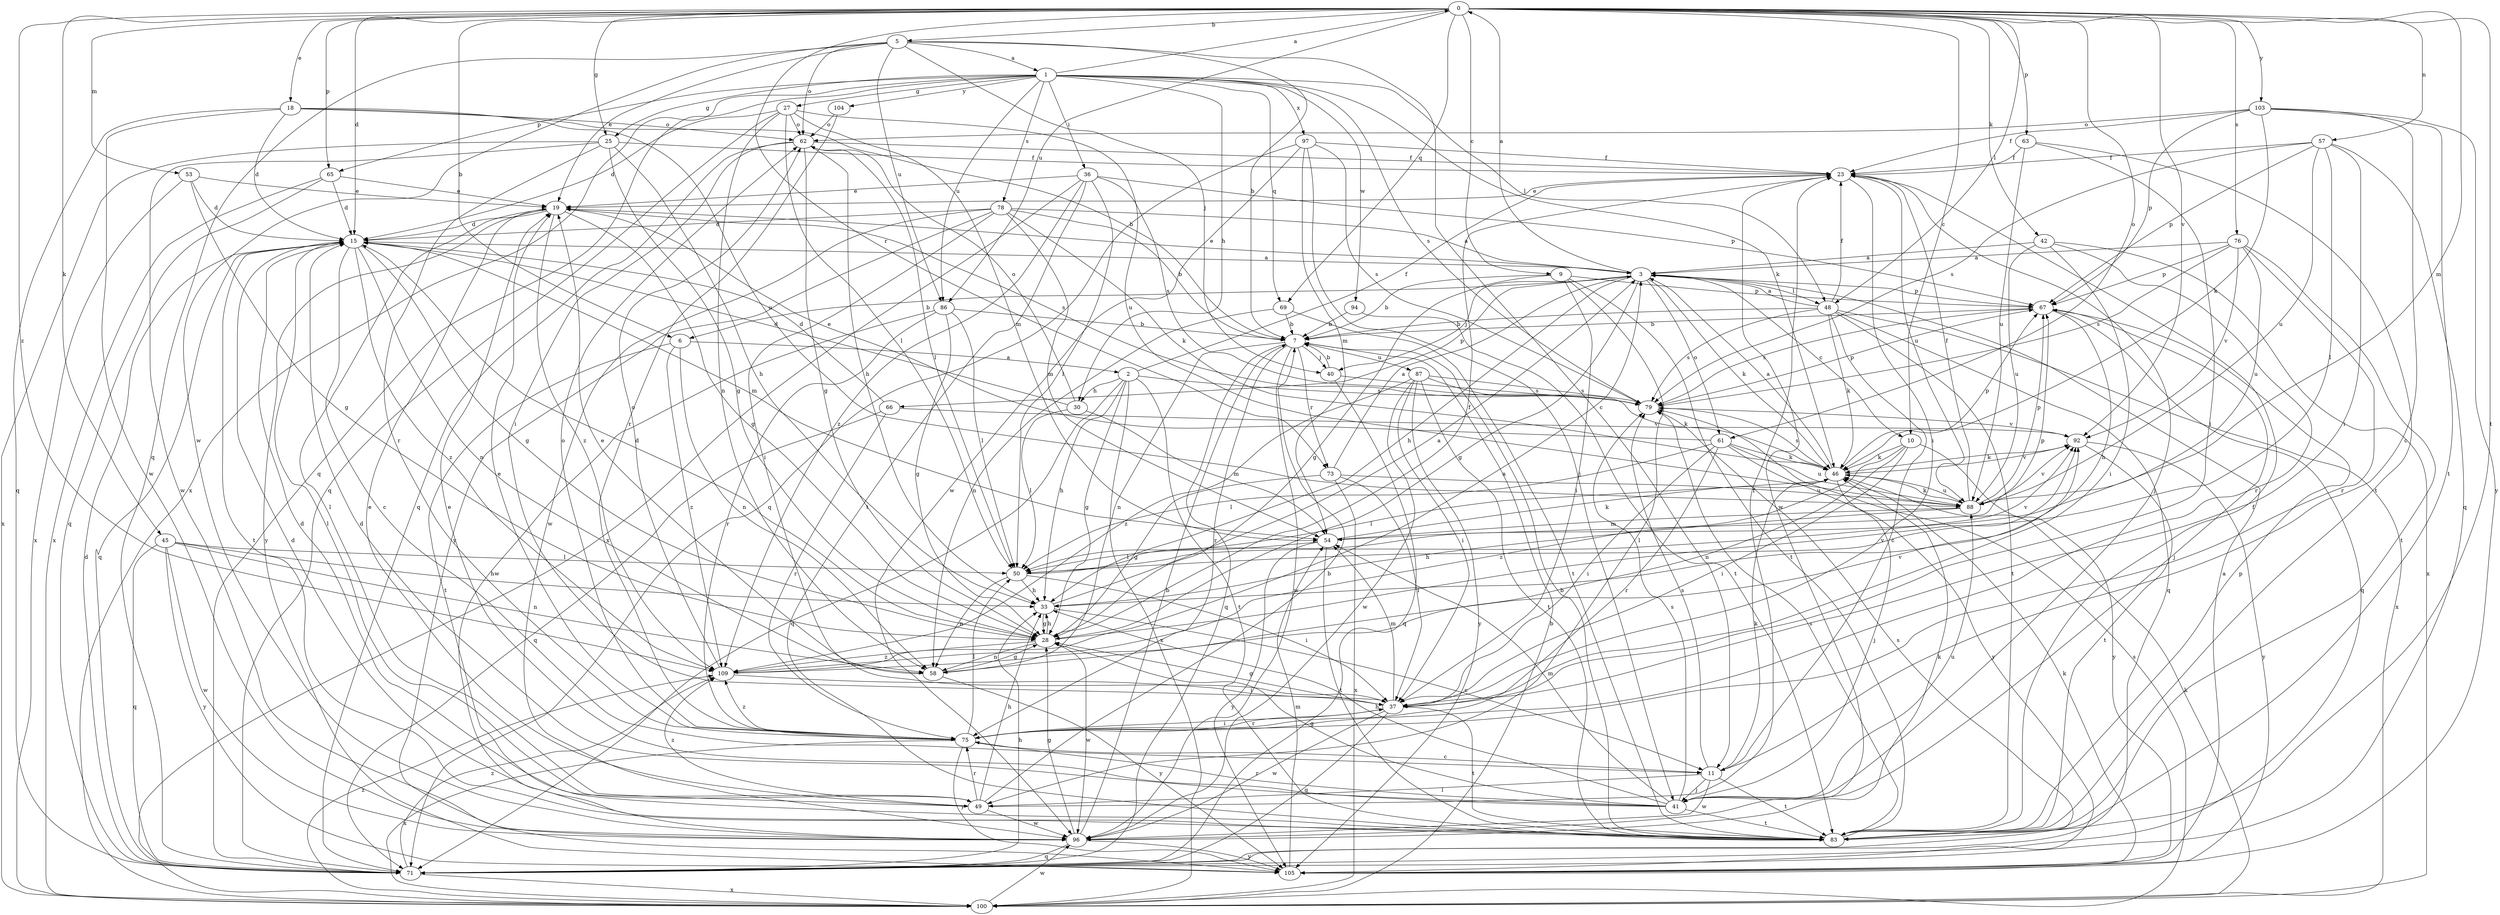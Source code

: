 strict digraph  {
0;
1;
2;
3;
5;
6;
7;
9;
10;
11;
15;
18;
19;
23;
25;
27;
28;
30;
33;
36;
37;
40;
41;
42;
45;
46;
48;
49;
50;
53;
54;
57;
58;
61;
62;
63;
65;
66;
67;
69;
71;
73;
75;
76;
78;
79;
83;
86;
87;
88;
92;
94;
96;
97;
100;
103;
104;
105;
109;
0 -> 5  [label=b];
0 -> 6  [label=b];
0 -> 9  [label=c];
0 -> 10  [label=c];
0 -> 15  [label=d];
0 -> 18  [label=e];
0 -> 25  [label=g];
0 -> 42  [label=k];
0 -> 45  [label=k];
0 -> 48  [label=l];
0 -> 53  [label=m];
0 -> 54  [label=m];
0 -> 57  [label=n];
0 -> 61  [label=o];
0 -> 63  [label=p];
0 -> 65  [label=p];
0 -> 69  [label=q];
0 -> 73  [label=r];
0 -> 76  [label=s];
0 -> 83  [label=t];
0 -> 86  [label=u];
0 -> 92  [label=v];
0 -> 103  [label=y];
0 -> 109  [label=z];
1 -> 0  [label=a];
1 -> 25  [label=g];
1 -> 27  [label=g];
1 -> 30  [label=h];
1 -> 36  [label=i];
1 -> 46  [label=k];
1 -> 48  [label=l];
1 -> 65  [label=p];
1 -> 69  [label=q];
1 -> 71  [label=q];
1 -> 78  [label=s];
1 -> 79  [label=s];
1 -> 86  [label=u];
1 -> 94  [label=w];
1 -> 97  [label=x];
1 -> 100  [label=x];
1 -> 104  [label=y];
2 -> 23  [label=f];
2 -> 28  [label=g];
2 -> 30  [label=h];
2 -> 33  [label=h];
2 -> 71  [label=q];
2 -> 79  [label=s];
2 -> 83  [label=t];
2 -> 100  [label=x];
3 -> 0  [label=a];
3 -> 6  [label=b];
3 -> 10  [label=c];
3 -> 19  [label=e];
3 -> 28  [label=g];
3 -> 33  [label=h];
3 -> 40  [label=j];
3 -> 46  [label=k];
3 -> 48  [label=l];
3 -> 61  [label=o];
3 -> 66  [label=p];
3 -> 67  [label=p];
5 -> 1  [label=a];
5 -> 7  [label=b];
5 -> 11  [label=c];
5 -> 19  [label=e];
5 -> 40  [label=j];
5 -> 62  [label=o];
5 -> 71  [label=q];
5 -> 86  [label=u];
5 -> 96  [label=w];
6 -> 2  [label=a];
6 -> 58  [label=n];
6 -> 83  [label=t];
6 -> 109  [label=z];
7 -> 40  [label=j];
7 -> 58  [label=n];
7 -> 71  [label=q];
7 -> 73  [label=r];
7 -> 75  [label=r];
7 -> 87  [label=u];
7 -> 96  [label=w];
9 -> 7  [label=b];
9 -> 28  [label=g];
9 -> 37  [label=i];
9 -> 49  [label=l];
9 -> 67  [label=p];
9 -> 83  [label=t];
10 -> 37  [label=i];
10 -> 46  [label=k];
10 -> 58  [label=n];
10 -> 105  [label=y];
10 -> 109  [label=z];
11 -> 41  [label=j];
11 -> 46  [label=k];
11 -> 49  [label=l];
11 -> 79  [label=s];
11 -> 83  [label=t];
11 -> 96  [label=w];
15 -> 3  [label=a];
15 -> 11  [label=c];
15 -> 28  [label=g];
15 -> 49  [label=l];
15 -> 54  [label=m];
15 -> 58  [label=n];
15 -> 71  [label=q];
15 -> 83  [label=t];
15 -> 109  [label=z];
18 -> 7  [label=b];
18 -> 15  [label=d];
18 -> 62  [label=o];
18 -> 71  [label=q];
18 -> 88  [label=u];
18 -> 96  [label=w];
19 -> 15  [label=d];
19 -> 28  [label=g];
19 -> 49  [label=l];
19 -> 79  [label=s];
19 -> 105  [label=y];
19 -> 109  [label=z];
23 -> 19  [label=e];
23 -> 37  [label=i];
23 -> 41  [label=j];
23 -> 88  [label=u];
23 -> 96  [label=w];
25 -> 23  [label=f];
25 -> 28  [label=g];
25 -> 33  [label=h];
25 -> 75  [label=r];
25 -> 96  [label=w];
25 -> 100  [label=x];
27 -> 15  [label=d];
27 -> 50  [label=l];
27 -> 54  [label=m];
27 -> 58  [label=n];
27 -> 62  [label=o];
27 -> 71  [label=q];
27 -> 88  [label=u];
28 -> 15  [label=d];
28 -> 23  [label=f];
28 -> 33  [label=h];
28 -> 58  [label=n];
28 -> 92  [label=v];
28 -> 96  [label=w];
28 -> 109  [label=z];
30 -> 15  [label=d];
30 -> 50  [label=l];
30 -> 54  [label=m];
30 -> 62  [label=o];
33 -> 3  [label=a];
33 -> 11  [label=c];
33 -> 28  [label=g];
36 -> 19  [label=e];
36 -> 50  [label=l];
36 -> 67  [label=p];
36 -> 79  [label=s];
36 -> 83  [label=t];
36 -> 100  [label=x];
36 -> 109  [label=z];
37 -> 28  [label=g];
37 -> 54  [label=m];
37 -> 71  [label=q];
37 -> 75  [label=r];
37 -> 83  [label=t];
37 -> 96  [label=w];
40 -> 7  [label=b];
40 -> 71  [label=q];
40 -> 79  [label=s];
41 -> 15  [label=d];
41 -> 19  [label=e];
41 -> 28  [label=g];
41 -> 33  [label=h];
41 -> 54  [label=m];
41 -> 75  [label=r];
41 -> 79  [label=s];
41 -> 83  [label=t];
41 -> 88  [label=u];
42 -> 3  [label=a];
42 -> 37  [label=i];
42 -> 75  [label=r];
42 -> 88  [label=u];
42 -> 100  [label=x];
45 -> 33  [label=h];
45 -> 50  [label=l];
45 -> 58  [label=n];
45 -> 71  [label=q];
45 -> 96  [label=w];
45 -> 105  [label=y];
46 -> 3  [label=a];
46 -> 41  [label=j];
46 -> 50  [label=l];
46 -> 67  [label=p];
46 -> 79  [label=s];
46 -> 88  [label=u];
46 -> 92  [label=v];
48 -> 3  [label=a];
48 -> 7  [label=b];
48 -> 11  [label=c];
48 -> 23  [label=f];
48 -> 46  [label=k];
48 -> 71  [label=q];
48 -> 79  [label=s];
48 -> 83  [label=t];
48 -> 100  [label=x];
49 -> 7  [label=b];
49 -> 15  [label=d];
49 -> 19  [label=e];
49 -> 23  [label=f];
49 -> 33  [label=h];
49 -> 75  [label=r];
49 -> 96  [label=w];
49 -> 109  [label=z];
50 -> 33  [label=h];
50 -> 37  [label=i];
50 -> 58  [label=n];
50 -> 67  [label=p];
50 -> 92  [label=v];
53 -> 15  [label=d];
53 -> 19  [label=e];
53 -> 28  [label=g];
53 -> 100  [label=x];
54 -> 46  [label=k];
54 -> 50  [label=l];
54 -> 83  [label=t];
54 -> 105  [label=y];
57 -> 23  [label=f];
57 -> 37  [label=i];
57 -> 50  [label=l];
57 -> 67  [label=p];
57 -> 71  [label=q];
57 -> 79  [label=s];
57 -> 88  [label=u];
58 -> 19  [label=e];
58 -> 28  [label=g];
58 -> 105  [label=y];
61 -> 19  [label=e];
61 -> 37  [label=i];
61 -> 46  [label=k];
61 -> 50  [label=l];
61 -> 75  [label=r];
61 -> 88  [label=u];
61 -> 105  [label=y];
62 -> 23  [label=f];
62 -> 28  [label=g];
62 -> 33  [label=h];
62 -> 37  [label=i];
62 -> 50  [label=l];
62 -> 71  [label=q];
63 -> 23  [label=f];
63 -> 37  [label=i];
63 -> 83  [label=t];
63 -> 88  [label=u];
65 -> 15  [label=d];
65 -> 19  [label=e];
65 -> 71  [label=q];
65 -> 100  [label=x];
66 -> 15  [label=d];
66 -> 71  [label=q];
66 -> 75  [label=r];
66 -> 92  [label=v];
67 -> 7  [label=b];
67 -> 33  [label=h];
67 -> 41  [label=j];
67 -> 71  [label=q];
67 -> 79  [label=s];
69 -> 7  [label=b];
69 -> 58  [label=n];
69 -> 83  [label=t];
71 -> 15  [label=d];
71 -> 33  [label=h];
71 -> 79  [label=s];
71 -> 100  [label=x];
71 -> 109  [label=z];
73 -> 3  [label=a];
73 -> 28  [label=g];
73 -> 37  [label=i];
73 -> 88  [label=u];
73 -> 100  [label=x];
75 -> 11  [label=c];
75 -> 19  [label=e];
75 -> 37  [label=i];
75 -> 50  [label=l];
75 -> 62  [label=o];
75 -> 100  [label=x];
75 -> 105  [label=y];
75 -> 109  [label=z];
76 -> 3  [label=a];
76 -> 67  [label=p];
76 -> 75  [label=r];
76 -> 79  [label=s];
76 -> 83  [label=t];
76 -> 88  [label=u];
76 -> 92  [label=v];
78 -> 3  [label=a];
78 -> 7  [label=b];
78 -> 15  [label=d];
78 -> 37  [label=i];
78 -> 46  [label=k];
78 -> 54  [label=m];
78 -> 96  [label=w];
78 -> 105  [label=y];
79 -> 67  [label=p];
79 -> 92  [label=v];
83 -> 7  [label=b];
83 -> 15  [label=d];
83 -> 23  [label=f];
83 -> 67  [label=p];
83 -> 79  [label=s];
86 -> 7  [label=b];
86 -> 28  [label=g];
86 -> 50  [label=l];
86 -> 75  [label=r];
86 -> 96  [label=w];
87 -> 37  [label=i];
87 -> 46  [label=k];
87 -> 79  [label=s];
87 -> 83  [label=t];
87 -> 96  [label=w];
87 -> 105  [label=y];
87 -> 109  [label=z];
88 -> 23  [label=f];
88 -> 33  [label=h];
88 -> 46  [label=k];
88 -> 54  [label=m];
88 -> 67  [label=p];
88 -> 92  [label=v];
92 -> 46  [label=k];
92 -> 83  [label=t];
92 -> 105  [label=y];
94 -> 7  [label=b];
94 -> 83  [label=t];
96 -> 7  [label=b];
96 -> 28  [label=g];
96 -> 46  [label=k];
96 -> 71  [label=q];
96 -> 105  [label=y];
97 -> 23  [label=f];
97 -> 41  [label=j];
97 -> 54  [label=m];
97 -> 71  [label=q];
97 -> 79  [label=s];
97 -> 96  [label=w];
100 -> 7  [label=b];
100 -> 46  [label=k];
100 -> 79  [label=s];
100 -> 96  [label=w];
100 -> 109  [label=z];
103 -> 11  [label=c];
103 -> 23  [label=f];
103 -> 46  [label=k];
103 -> 62  [label=o];
103 -> 67  [label=p];
103 -> 83  [label=t];
103 -> 105  [label=y];
104 -> 62  [label=o];
104 -> 75  [label=r];
105 -> 3  [label=a];
105 -> 46  [label=k];
105 -> 54  [label=m];
109 -> 3  [label=a];
109 -> 37  [label=i];
109 -> 62  [label=o];
109 -> 92  [label=v];
}
